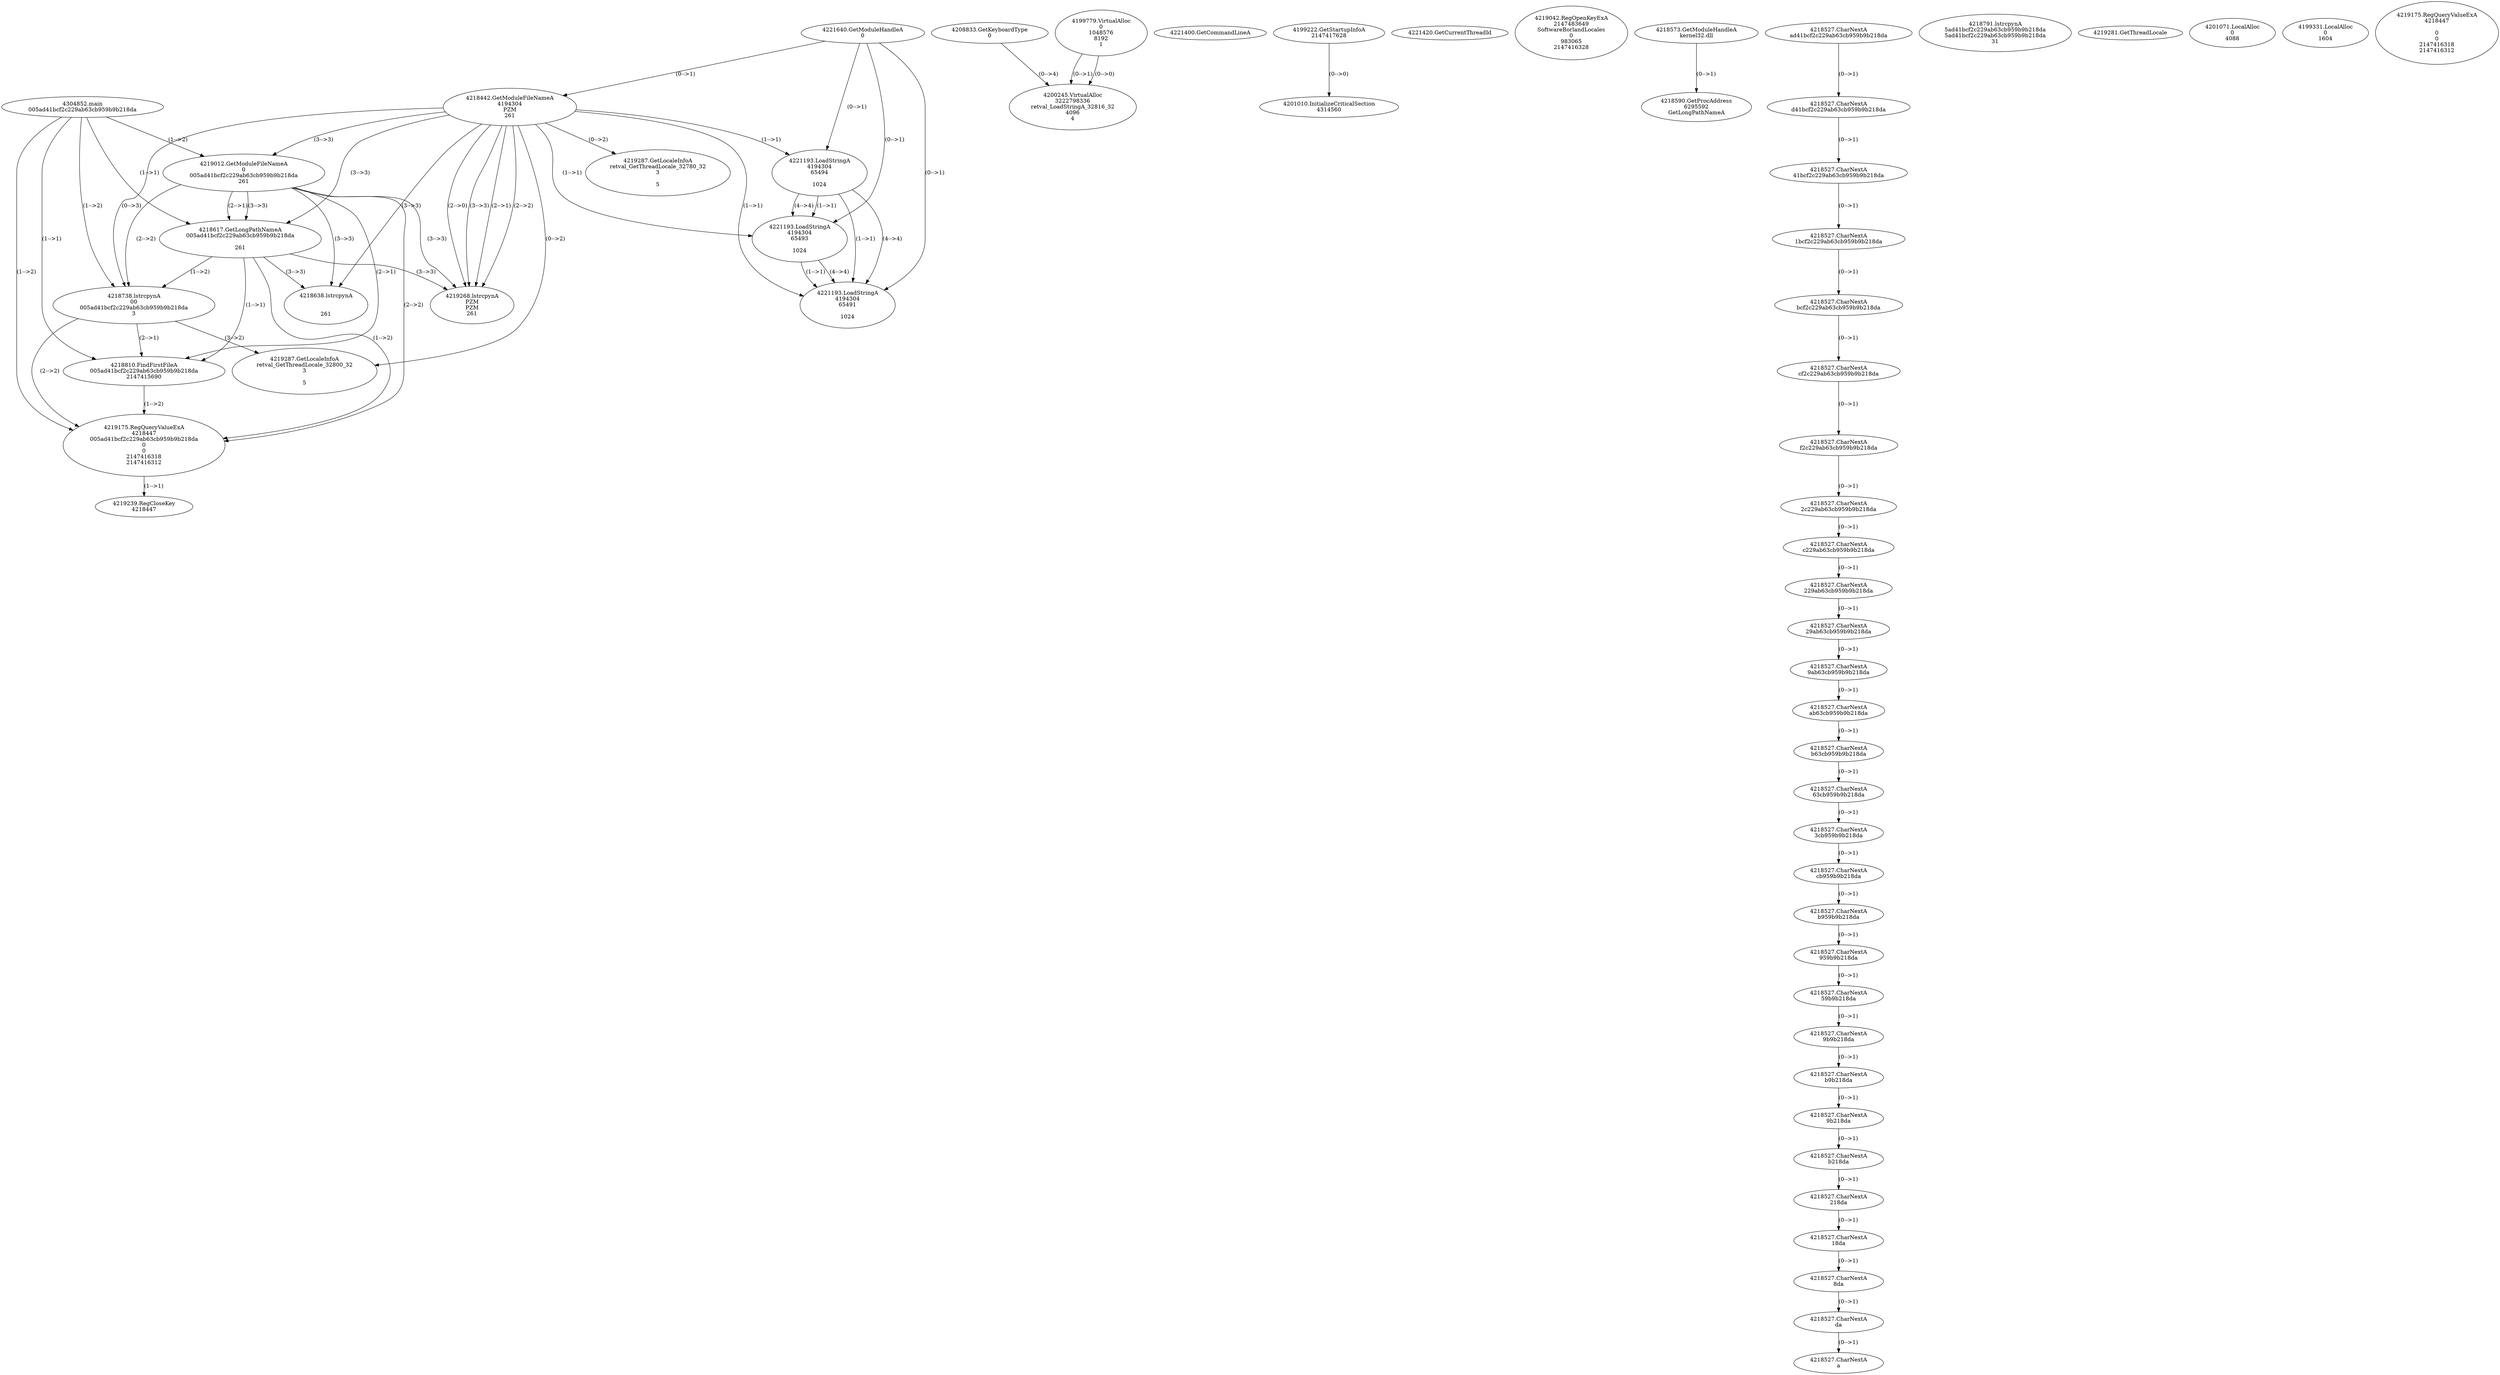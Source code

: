 // Global SCDG with merge call
digraph {
	0 [label="4304852.main
005ad41bcf2c229ab63cb959b9b218da"]
	1 [label="4221640.GetModuleHandleA
0"]
	2 [label="4208833.GetKeyboardType
0"]
	3 [label="4221400.GetCommandLineA
"]
	4 [label="4199222.GetStartupInfoA
2147417628"]
	5 [label="4221420.GetCurrentThreadId
"]
	6 [label="4218442.GetModuleFileNameA
4194304
PZM
261"]
	1 -> 6 [label="(0-->1)"]
	7 [label="4219012.GetModuleFileNameA
0
005ad41bcf2c229ab63cb959b9b218da
261"]
	0 -> 7 [label="(1-->2)"]
	6 -> 7 [label="(3-->3)"]
	8 [label="4219042.RegOpenKeyExA
2147483649
Software\Borland\Locales
0
983065
2147416328"]
	9 [label="4218573.GetModuleHandleA
kernel32.dll"]
	10 [label="4218590.GetProcAddress
6295592
GetLongPathNameA"]
	9 -> 10 [label="(0-->1)"]
	11 [label="4218617.GetLongPathNameA
005ad41bcf2c229ab63cb959b9b218da

261"]
	0 -> 11 [label="(1-->1)"]
	7 -> 11 [label="(2-->1)"]
	6 -> 11 [label="(3-->3)"]
	7 -> 11 [label="(3-->3)"]
	12 [label="4218738.lstrcpynA
00
005ad41bcf2c229ab63cb959b9b218da
3"]
	0 -> 12 [label="(1-->2)"]
	7 -> 12 [label="(2-->2)"]
	11 -> 12 [label="(1-->2)"]
	6 -> 12 [label="(0-->3)"]
	13 [label="4218527.CharNextA
ad41bcf2c229ab63cb959b9b218da"]
	14 [label="4218527.CharNextA
d41bcf2c229ab63cb959b9b218da"]
	13 -> 14 [label="(0-->1)"]
	15 [label="4218527.CharNextA
41bcf2c229ab63cb959b9b218da"]
	14 -> 15 [label="(0-->1)"]
	16 [label="4218527.CharNextA
1bcf2c229ab63cb959b9b218da"]
	15 -> 16 [label="(0-->1)"]
	17 [label="4218527.CharNextA
bcf2c229ab63cb959b9b218da"]
	16 -> 17 [label="(0-->1)"]
	18 [label="4218527.CharNextA
cf2c229ab63cb959b9b218da"]
	17 -> 18 [label="(0-->1)"]
	19 [label="4218527.CharNextA
f2c229ab63cb959b9b218da"]
	18 -> 19 [label="(0-->1)"]
	20 [label="4218527.CharNextA
2c229ab63cb959b9b218da"]
	19 -> 20 [label="(0-->1)"]
	21 [label="4218527.CharNextA
c229ab63cb959b9b218da"]
	20 -> 21 [label="(0-->1)"]
	22 [label="4218527.CharNextA
229ab63cb959b9b218da"]
	21 -> 22 [label="(0-->1)"]
	23 [label="4218527.CharNextA
29ab63cb959b9b218da"]
	22 -> 23 [label="(0-->1)"]
	24 [label="4218527.CharNextA
9ab63cb959b9b218da"]
	23 -> 24 [label="(0-->1)"]
	25 [label="4218527.CharNextA
ab63cb959b9b218da"]
	24 -> 25 [label="(0-->1)"]
	26 [label="4218527.CharNextA
b63cb959b9b218da"]
	25 -> 26 [label="(0-->1)"]
	27 [label="4218527.CharNextA
63cb959b9b218da"]
	26 -> 27 [label="(0-->1)"]
	28 [label="4218527.CharNextA
3cb959b9b218da"]
	27 -> 28 [label="(0-->1)"]
	29 [label="4218527.CharNextA
cb959b9b218da"]
	28 -> 29 [label="(0-->1)"]
	30 [label="4218527.CharNextA
b959b9b218da"]
	29 -> 30 [label="(0-->1)"]
	31 [label="4218527.CharNextA
959b9b218da"]
	30 -> 31 [label="(0-->1)"]
	32 [label="4218527.CharNextA
59b9b218da"]
	31 -> 32 [label="(0-->1)"]
	33 [label="4218527.CharNextA
9b9b218da"]
	32 -> 33 [label="(0-->1)"]
	34 [label="4218527.CharNextA
b9b218da"]
	33 -> 34 [label="(0-->1)"]
	35 [label="4218527.CharNextA
9b218da"]
	34 -> 35 [label="(0-->1)"]
	36 [label="4218527.CharNextA
b218da"]
	35 -> 36 [label="(0-->1)"]
	37 [label="4218527.CharNextA
218da"]
	36 -> 37 [label="(0-->1)"]
	38 [label="4218527.CharNextA
18da"]
	37 -> 38 [label="(0-->1)"]
	39 [label="4218527.CharNextA
8da"]
	38 -> 39 [label="(0-->1)"]
	40 [label="4218527.CharNextA
da"]
	39 -> 40 [label="(0-->1)"]
	41 [label="4218527.CharNextA
a"]
	40 -> 41 [label="(0-->1)"]
	42 [label="4218791.lstrcpynA
5ad41bcf2c229ab63cb959b9b218da
5ad41bcf2c229ab63cb959b9b218da
31"]
	43 [label="4218810.FindFirstFileA
005ad41bcf2c229ab63cb959b9b218da
2147415690"]
	0 -> 43 [label="(1-->1)"]
	7 -> 43 [label="(2-->1)"]
	11 -> 43 [label="(1-->1)"]
	12 -> 43 [label="(2-->1)"]
	44 [label="4219175.RegQueryValueExA
4218447
005ad41bcf2c229ab63cb959b9b218da
0
0
2147416318
2147416312"]
	0 -> 44 [label="(1-->2)"]
	7 -> 44 [label="(2-->2)"]
	11 -> 44 [label="(1-->2)"]
	12 -> 44 [label="(2-->2)"]
	43 -> 44 [label="(1-->2)"]
	45 [label="4219239.RegCloseKey
4218447"]
	44 -> 45 [label="(1-->1)"]
	46 [label="4219268.lstrcpynA
PZM
PZM
261"]
	6 -> 46 [label="(2-->1)"]
	6 -> 46 [label="(2-->2)"]
	6 -> 46 [label="(3-->3)"]
	7 -> 46 [label="(3-->3)"]
	11 -> 46 [label="(3-->3)"]
	6 -> 46 [label="(2-->0)"]
	47 [label="4219281.GetThreadLocale
"]
	48 [label="4219287.GetLocaleInfoA
retval_GetThreadLocale_32800_32
3

5"]
	6 -> 48 [label="(0-->2)"]
	12 -> 48 [label="(3-->2)"]
	49 [label="4221193.LoadStringA
4194304
65494

1024"]
	1 -> 49 [label="(0-->1)"]
	6 -> 49 [label="(1-->1)"]
	50 [label="4221193.LoadStringA
4194304
65493

1024"]
	1 -> 50 [label="(0-->1)"]
	6 -> 50 [label="(1-->1)"]
	49 -> 50 [label="(1-->1)"]
	49 -> 50 [label="(4-->4)"]
	51 [label="4221193.LoadStringA
4194304
65491

1024"]
	1 -> 51 [label="(0-->1)"]
	6 -> 51 [label="(1-->1)"]
	49 -> 51 [label="(1-->1)"]
	50 -> 51 [label="(1-->1)"]
	49 -> 51 [label="(4-->4)"]
	50 -> 51 [label="(4-->4)"]
	52 [label="4201010.InitializeCriticalSection
4314560"]
	4 -> 52 [label="(0-->0)"]
	53 [label="4201071.LocalAlloc
0
4088"]
	54 [label="4199779.VirtualAlloc
0
1048576
8192
1"]
	55 [label="4199331.LocalAlloc
0
1604"]
	56 [label="4200245.VirtualAlloc
3222798336
retval_LoadStringA_32816_32
4096
4"]
	54 -> 56 [label="(0-->1)"]
	2 -> 56 [label="(0-->4)"]
	54 -> 56 [label="(0-->0)"]
	57 [label="4218638.lstrcpynA


261"]
	6 -> 57 [label="(3-->3)"]
	7 -> 57 [label="(3-->3)"]
	11 -> 57 [label="(3-->3)"]
	58 [label="4219175.RegQueryValueExA
4218447

0
0
2147416318
2147416312"]
	59 [label="4219287.GetLocaleInfoA
retval_GetThreadLocale_32780_32
3

5"]
	6 -> 59 [label="(0-->2)"]
}
